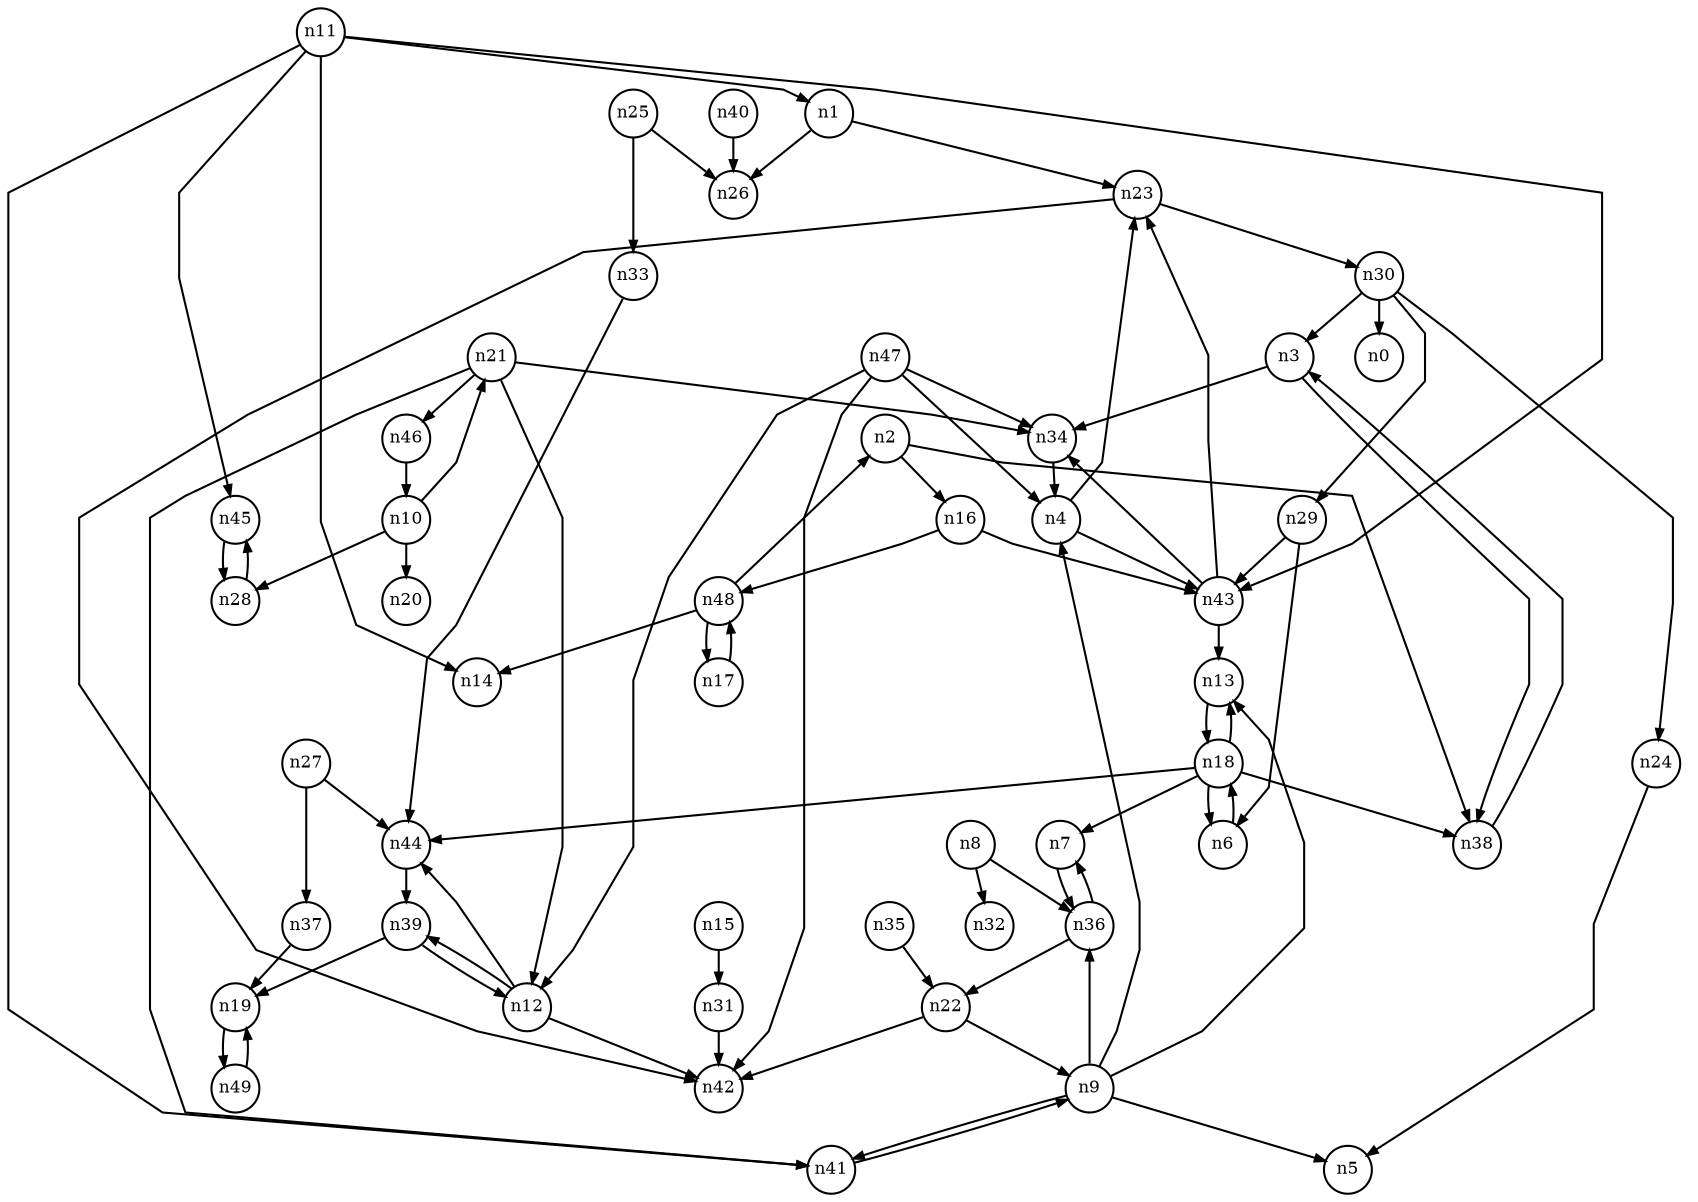 digraph G{
splines=polyline;
ranksep=0.22;
nodesep=0.22;
nodesize=0.16;
fontsize=8
edge [arrowsize=0.5]
node [fontsize=8 shape=circle width=0.32 fixedsize=shape];

n23 -> n42
n23 -> n30
n1 -> n23
n1 -> n26
n16 -> n43
n16 -> n48
n2 -> n16
n2 -> n38
n38 -> n3
n34 -> n4
n3 -> n34
n3 -> n38
n4 -> n23
n4 -> n43
n43 -> n13
n43 -> n23
n43 -> n34
n36 -> n22
n36 -> n7
n7 -> n36
n8 -> n32
n8 -> n36
n9 -> n4
n9 -> n5
n9 -> n13
n9 -> n36
n9 -> n41
n13 -> n18
n41 -> n9
n10 -> n20
n10 -> n21
n10 -> n28
n21 -> n12
n21 -> n34
n21 -> n41
n21 -> n46
n28 -> n45
n11 -> n1
n11 -> n14
n11 -> n41
n11 -> n43
n11 -> n45
n45 -> n28
n12 -> n42
n12 -> n44
n12 -> n39
n44 -> n39
n31 -> n42
n15 -> n31
n6 -> n18
n18 -> n6
n18 -> n7
n18 -> n13
n18 -> n38
n18 -> n44
n46 -> n10
n22 -> n42
n22 -> n9
n24 -> n5
n25 -> n26
n25 -> n33
n33 -> n44
n37 -> n19
n27 -> n37
n27 -> n44
n29 -> n6
n29 -> n43
n30 -> n0
n30 -> n3
n30 -> n24
n30 -> n29
n35 -> n22
n19 -> n49
n39 -> n12
n39 -> n19
n40 -> n26
n47 -> n4
n47 -> n12
n47 -> n34
n47 -> n42
n48 -> n2
n48 -> n14
n48 -> n17
n17 -> n48
n49 -> n19
}
